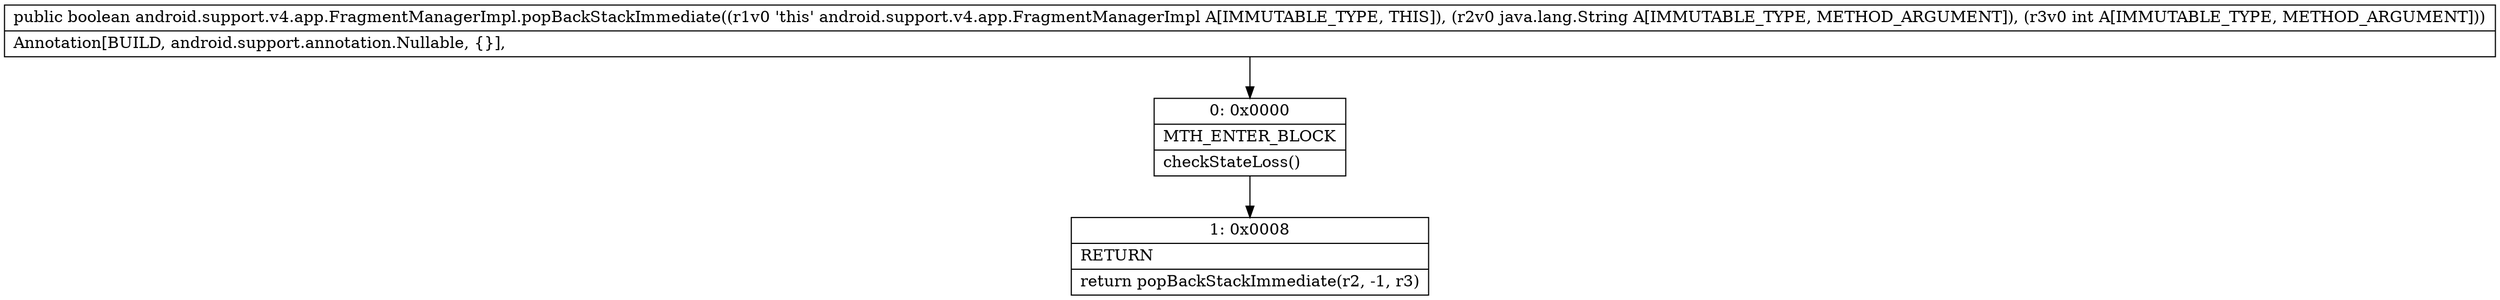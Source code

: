 digraph "CFG forandroid.support.v4.app.FragmentManagerImpl.popBackStackImmediate(Ljava\/lang\/String;I)Z" {
Node_0 [shape=record,label="{0\:\ 0x0000|MTH_ENTER_BLOCK\l|checkStateLoss()\l}"];
Node_1 [shape=record,label="{1\:\ 0x0008|RETURN\l|return popBackStackImmediate(r2, \-1, r3)\l}"];
MethodNode[shape=record,label="{public boolean android.support.v4.app.FragmentManagerImpl.popBackStackImmediate((r1v0 'this' android.support.v4.app.FragmentManagerImpl A[IMMUTABLE_TYPE, THIS]), (r2v0 java.lang.String A[IMMUTABLE_TYPE, METHOD_ARGUMENT]), (r3v0 int A[IMMUTABLE_TYPE, METHOD_ARGUMENT]))  | Annotation[BUILD, android.support.annotation.Nullable, \{\}], \l}"];
MethodNode -> Node_0;
Node_0 -> Node_1;
}

